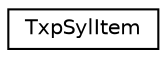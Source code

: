 digraph "Graphical Class Hierarchy"
{
  edge [fontname="Helvetica",fontsize="10",labelfontname="Helvetica",labelfontsize="10"];
  node [fontname="Helvetica",fontsize="10",shape=record];
  rankdir="LR";
  Node0 [label="TxpSylItem",height=0.2,width=0.4,color="black", fillcolor="white", style="filled",URL="$structkaldi_1_1TxpSylItem.html",tooltip="Structure to hold a phone together with its syllabic information. "];
}
